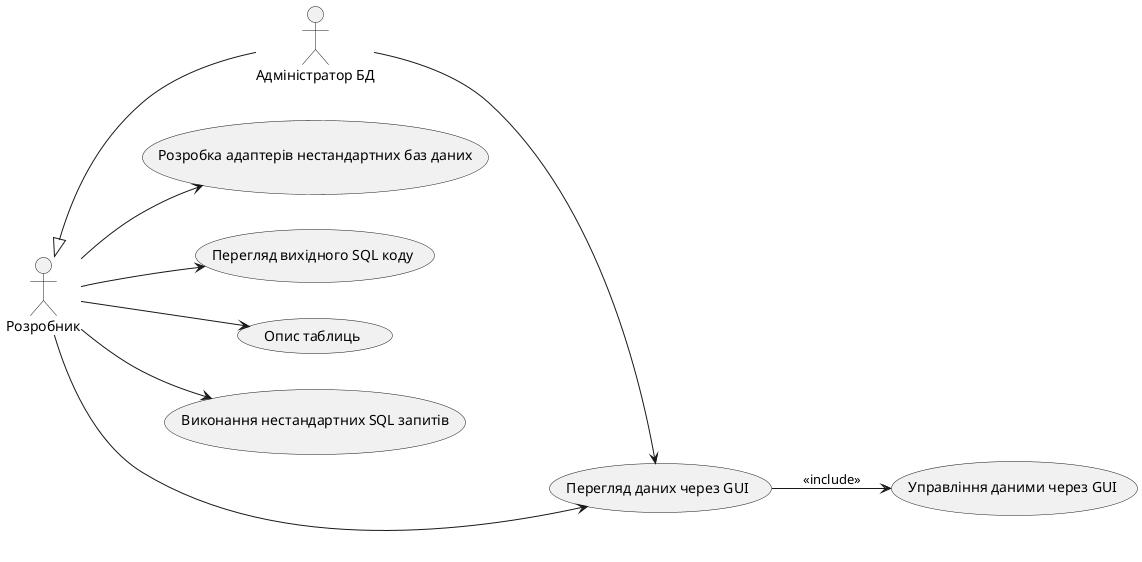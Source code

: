@startuml
left to right direction

' Actors
actor "Розробник" as DEV
actor "Адміністратор БД" as DBA

usecase "Розробка адаптерів нестандартних баз даних" as UC1
usecase "Перегляд вихідного SQL коду" as UC2
usecase "Опис таблиць" as UC3
usecase "Виконання нестандартних SQL запитів" as UC4
usecase "Управління даними через GUI" as UC5
usecase "Перегляд даних через GUI" as UC6

' Actor relationships
DEV <|-- DBA

' Use case relationships
DEV --> UC3
DEV --> UC4
DEV --> UC1
DEV --> UC2
DEV --> UC6

DBA --> UC6

' Include relations
UC6 --> UC5 : <<include>>

@enduml

